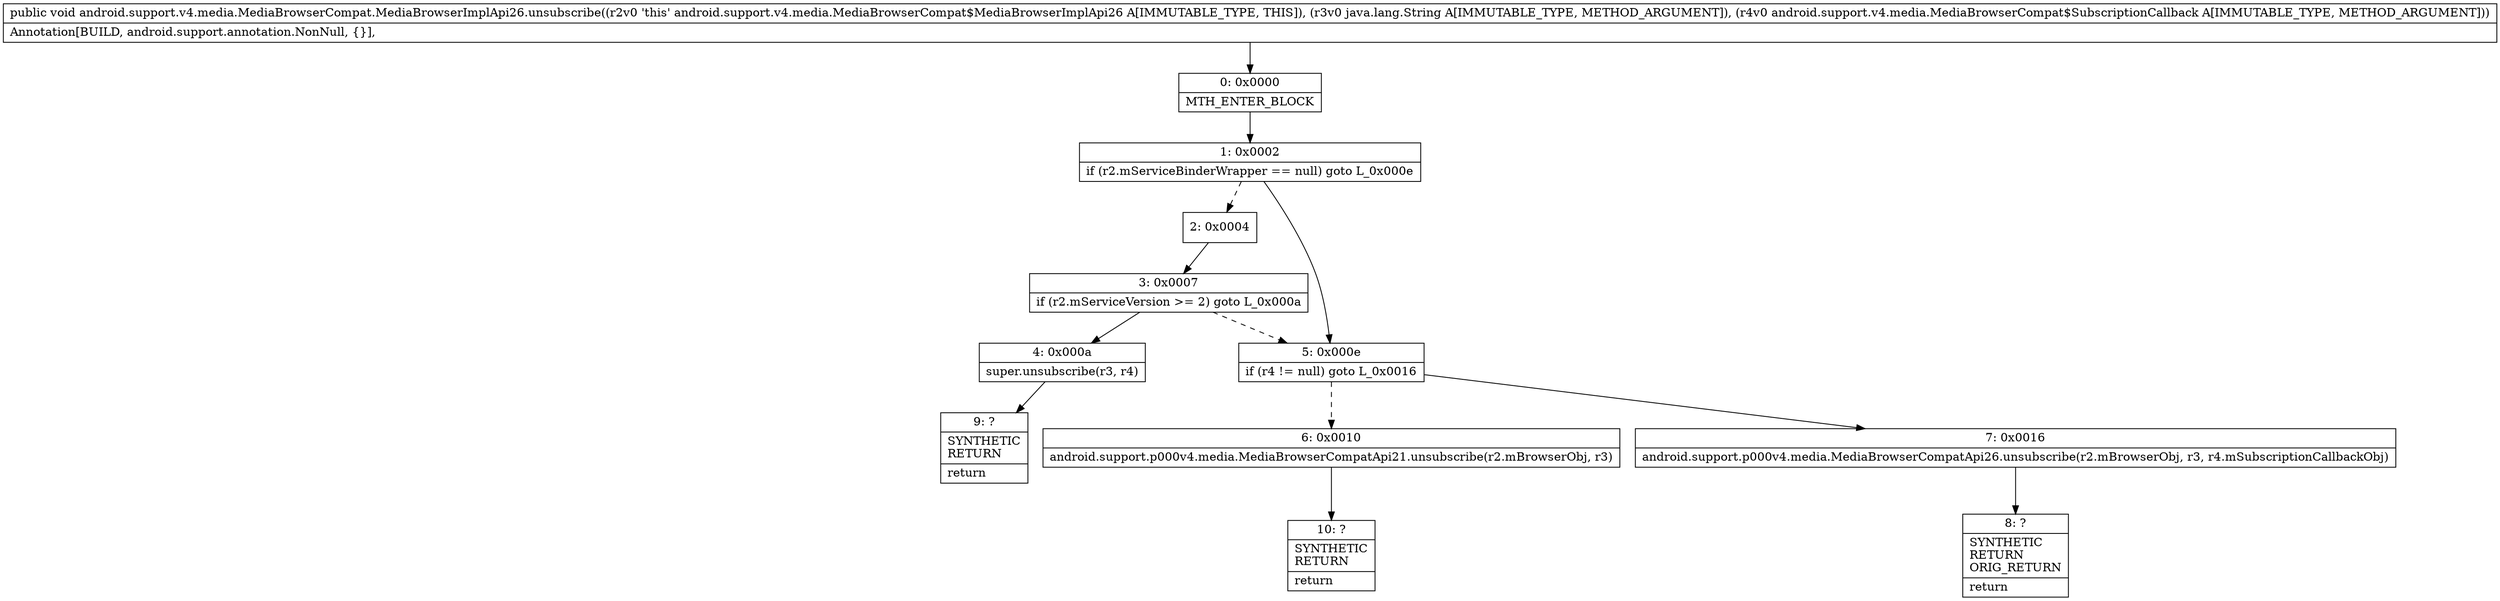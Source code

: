 digraph "CFG forandroid.support.v4.media.MediaBrowserCompat.MediaBrowserImplApi26.unsubscribe(Ljava\/lang\/String;Landroid\/support\/v4\/media\/MediaBrowserCompat$SubscriptionCallback;)V" {
Node_0 [shape=record,label="{0\:\ 0x0000|MTH_ENTER_BLOCK\l}"];
Node_1 [shape=record,label="{1\:\ 0x0002|if (r2.mServiceBinderWrapper == null) goto L_0x000e\l}"];
Node_2 [shape=record,label="{2\:\ 0x0004}"];
Node_3 [shape=record,label="{3\:\ 0x0007|if (r2.mServiceVersion \>= 2) goto L_0x000a\l}"];
Node_4 [shape=record,label="{4\:\ 0x000a|super.unsubscribe(r3, r4)\l}"];
Node_5 [shape=record,label="{5\:\ 0x000e|if (r4 != null) goto L_0x0016\l}"];
Node_6 [shape=record,label="{6\:\ 0x0010|android.support.p000v4.media.MediaBrowserCompatApi21.unsubscribe(r2.mBrowserObj, r3)\l}"];
Node_7 [shape=record,label="{7\:\ 0x0016|android.support.p000v4.media.MediaBrowserCompatApi26.unsubscribe(r2.mBrowserObj, r3, r4.mSubscriptionCallbackObj)\l}"];
Node_8 [shape=record,label="{8\:\ ?|SYNTHETIC\lRETURN\lORIG_RETURN\l|return\l}"];
Node_9 [shape=record,label="{9\:\ ?|SYNTHETIC\lRETURN\l|return\l}"];
Node_10 [shape=record,label="{10\:\ ?|SYNTHETIC\lRETURN\l|return\l}"];
MethodNode[shape=record,label="{public void android.support.v4.media.MediaBrowserCompat.MediaBrowserImplApi26.unsubscribe((r2v0 'this' android.support.v4.media.MediaBrowserCompat$MediaBrowserImplApi26 A[IMMUTABLE_TYPE, THIS]), (r3v0 java.lang.String A[IMMUTABLE_TYPE, METHOD_ARGUMENT]), (r4v0 android.support.v4.media.MediaBrowserCompat$SubscriptionCallback A[IMMUTABLE_TYPE, METHOD_ARGUMENT]))  | Annotation[BUILD, android.support.annotation.NonNull, \{\}], \l}"];
MethodNode -> Node_0;
Node_0 -> Node_1;
Node_1 -> Node_2[style=dashed];
Node_1 -> Node_5;
Node_2 -> Node_3;
Node_3 -> Node_4;
Node_3 -> Node_5[style=dashed];
Node_4 -> Node_9;
Node_5 -> Node_6[style=dashed];
Node_5 -> Node_7;
Node_6 -> Node_10;
Node_7 -> Node_8;
}

